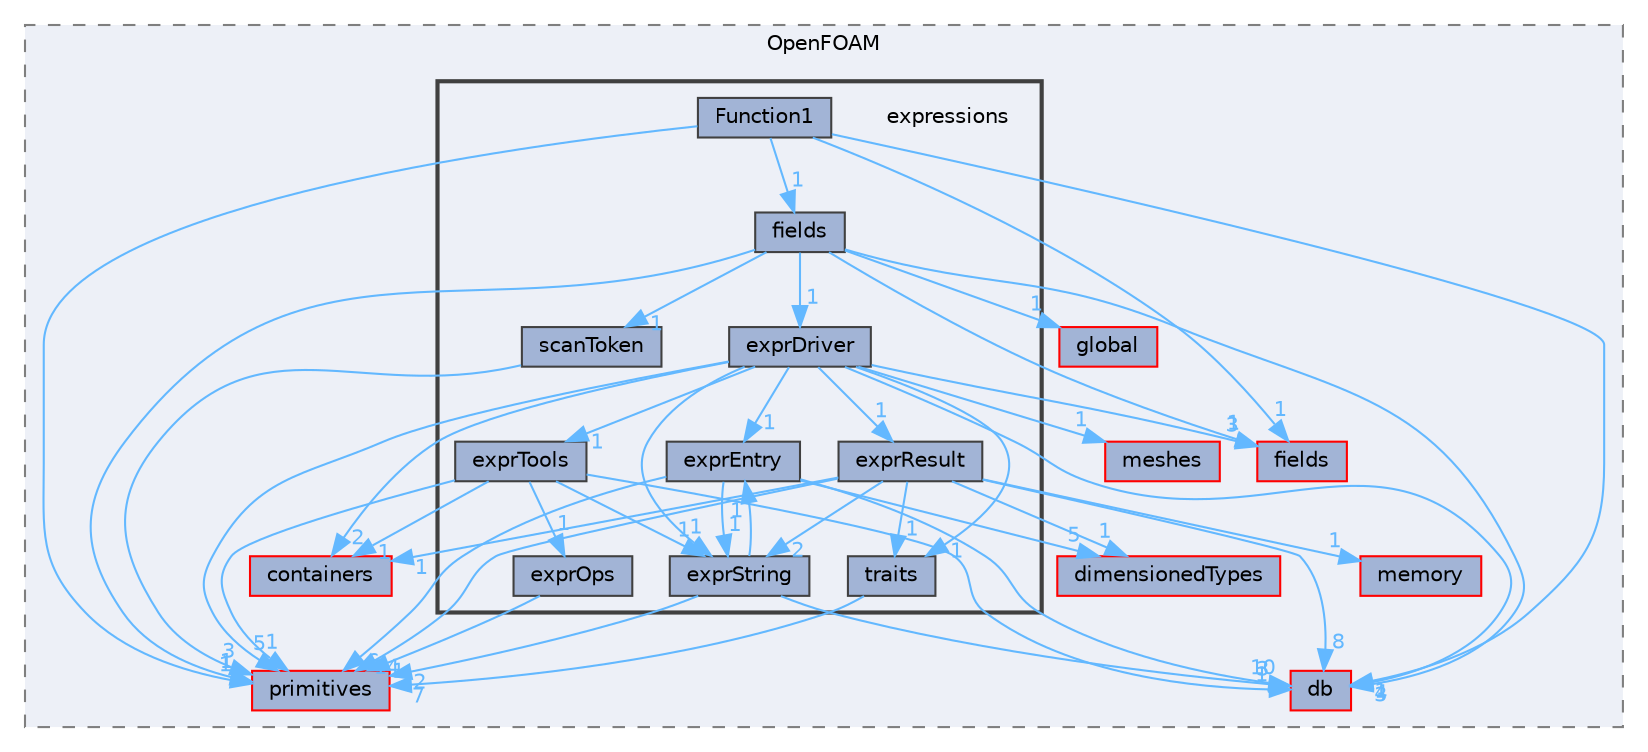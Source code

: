 digraph "src/OpenFOAM/expressions"
{
 // LATEX_PDF_SIZE
  bgcolor="transparent";
  edge [fontname=Helvetica,fontsize=10,labelfontname=Helvetica,labelfontsize=10];
  node [fontname=Helvetica,fontsize=10,shape=box,height=0.2,width=0.4];
  compound=true
  subgraph clusterdir_c5473ff19b20e6ec4dfe5c310b3778a8 {
    graph [ bgcolor="#edf0f7", pencolor="grey50", label="OpenFOAM", fontname=Helvetica,fontsize=10 style="filled,dashed", URL="dir_c5473ff19b20e6ec4dfe5c310b3778a8.html",tooltip=""]
  dir_19d0872053bde092be81d7fe3f56cbf7 [label="containers", fillcolor="#a2b4d6", color="red", style="filled", URL="dir_19d0872053bde092be81d7fe3f56cbf7.html",tooltip=""];
  dir_3e50f45338116b169052b428016851aa [label="primitives", fillcolor="#a2b4d6", color="red", style="filled", URL="dir_3e50f45338116b169052b428016851aa.html",tooltip=""];
  dir_63c634f7a7cfd679ac26c67fb30fc32f [label="db", fillcolor="#a2b4d6", color="red", style="filled", URL="dir_63c634f7a7cfd679ac26c67fb30fc32f.html",tooltip=""];
  dir_962442b8f989d5529fab5e0f0e4ffb74 [label="fields", fillcolor="#a2b4d6", color="red", style="filled", URL="dir_962442b8f989d5529fab5e0f0e4ffb74.html",tooltip=""];
  dir_aa2423979fb45fc41c393a5db370ab21 [label="meshes", fillcolor="#a2b4d6", color="red", style="filled", URL="dir_aa2423979fb45fc41c393a5db370ab21.html",tooltip=""];
  dir_d4979fdf35c07e0caec68718d229a4b4 [label="dimensionedTypes", fillcolor="#a2b4d6", color="red", style="filled", URL="dir_d4979fdf35c07e0caec68718d229a4b4.html",tooltip=""];
  dir_385a22dcc2f7120acb0f1a7a832b3b8d [label="memory", fillcolor="#a2b4d6", color="red", style="filled", URL="dir_385a22dcc2f7120acb0f1a7a832b3b8d.html",tooltip=""];
  dir_8583492183f4d27c76555f8f333dd07b [label="global", fillcolor="#a2b4d6", color="red", style="filled", URL="dir_8583492183f4d27c76555f8f333dd07b.html",tooltip=""];
  subgraph clusterdir_fa8eb60ad2eb9e73026ecc23442a4b28 {
    graph [ bgcolor="#edf0f7", pencolor="grey25", label="", fontname=Helvetica,fontsize=10 style="filled,bold", URL="dir_fa8eb60ad2eb9e73026ecc23442a4b28.html",tooltip=""]
    dir_fa8eb60ad2eb9e73026ecc23442a4b28 [shape=plaintext, label="expressions"];
  dir_71f4122e1929cd839bb42383032dcb3b [label="exprDriver", fillcolor="#a2b4d6", color="grey25", style="filled", URL="dir_71f4122e1929cd839bb42383032dcb3b.html",tooltip=""];
  dir_717b75f27ac67074cba8ef767cf60063 [label="exprEntry", fillcolor="#a2b4d6", color="grey25", style="filled", URL="dir_717b75f27ac67074cba8ef767cf60063.html",tooltip=""];
  dir_e54de5749dbd60a5a5a710f79813a839 [label="exprOps", fillcolor="#a2b4d6", color="grey25", style="filled", URL="dir_e54de5749dbd60a5a5a710f79813a839.html",tooltip=""];
  dir_1b11841e026df121d694f90dd49df13d [label="exprResult", fillcolor="#a2b4d6", color="grey25", style="filled", URL="dir_1b11841e026df121d694f90dd49df13d.html",tooltip=""];
  dir_9e204a2a1909bee6647bf96dcf40010d [label="exprString", fillcolor="#a2b4d6", color="grey25", style="filled", URL="dir_9e204a2a1909bee6647bf96dcf40010d.html",tooltip=""];
  dir_c5eca7044a576a4b35d290bad5d84279 [label="exprTools", fillcolor="#a2b4d6", color="grey25", style="filled", URL="dir_c5eca7044a576a4b35d290bad5d84279.html",tooltip=""];
  dir_137d2379887f71082dca91d86476e8fb [label="fields", fillcolor="#a2b4d6", color="grey25", style="filled", URL="dir_137d2379887f71082dca91d86476e8fb.html",tooltip=""];
  dir_1d345610cb41435714118279c1578ebc [label="Function1", fillcolor="#a2b4d6", color="grey25", style="filled", URL="dir_1d345610cb41435714118279c1578ebc.html",tooltip=""];
  dir_fed4bb2d3cc34f9f16fecef7f293066b [label="scanToken", fillcolor="#a2b4d6", color="grey25", style="filled", URL="dir_fed4bb2d3cc34f9f16fecef7f293066b.html",tooltip=""];
  dir_e8008b2980d4c28b90d48bf4647102ec [label="traits", fillcolor="#a2b4d6", color="grey25", style="filled", URL="dir_e8008b2980d4c28b90d48bf4647102ec.html",tooltip=""];
  }
  }
  dir_71f4122e1929cd839bb42383032dcb3b->dir_19d0872053bde092be81d7fe3f56cbf7 [headlabel="2", labeldistance=1.5 headhref="dir_001205_000669.html" href="dir_001205_000669.html" color="steelblue1" fontcolor="steelblue1"];
  dir_71f4122e1929cd839bb42383032dcb3b->dir_1b11841e026df121d694f90dd49df13d [headlabel="1", labeldistance=1.5 headhref="dir_001205_001211.html" href="dir_001205_001211.html" color="steelblue1" fontcolor="steelblue1"];
  dir_71f4122e1929cd839bb42383032dcb3b->dir_3e50f45338116b169052b428016851aa [headlabel="5", labeldistance=1.5 headhref="dir_001205_003069.html" href="dir_001205_003069.html" color="steelblue1" fontcolor="steelblue1"];
  dir_71f4122e1929cd839bb42383032dcb3b->dir_63c634f7a7cfd679ac26c67fb30fc32f [headlabel="4", labeldistance=1.5 headhref="dir_001205_000817.html" href="dir_001205_000817.html" color="steelblue1" fontcolor="steelblue1"];
  dir_71f4122e1929cd839bb42383032dcb3b->dir_717b75f27ac67074cba8ef767cf60063 [headlabel="1", labeldistance=1.5 headhref="dir_001205_001206.html" href="dir_001205_001206.html" color="steelblue1" fontcolor="steelblue1"];
  dir_71f4122e1929cd839bb42383032dcb3b->dir_962442b8f989d5529fab5e0f0e4ffb74 [headlabel="3", labeldistance=1.5 headhref="dir_001205_001335.html" href="dir_001205_001335.html" color="steelblue1" fontcolor="steelblue1"];
  dir_71f4122e1929cd839bb42383032dcb3b->dir_9e204a2a1909bee6647bf96dcf40010d [headlabel="1", labeldistance=1.5 headhref="dir_001205_001212.html" href="dir_001205_001212.html" color="steelblue1" fontcolor="steelblue1"];
  dir_71f4122e1929cd839bb42383032dcb3b->dir_aa2423979fb45fc41c393a5db370ab21 [headlabel="1", labeldistance=1.5 headhref="dir_001205_002368.html" href="dir_001205_002368.html" color="steelblue1" fontcolor="steelblue1"];
  dir_71f4122e1929cd839bb42383032dcb3b->dir_c5eca7044a576a4b35d290bad5d84279 [headlabel="1", labeldistance=1.5 headhref="dir_001205_001213.html" href="dir_001205_001213.html" color="steelblue1" fontcolor="steelblue1"];
  dir_71f4122e1929cd839bb42383032dcb3b->dir_e8008b2980d4c28b90d48bf4647102ec [headlabel="1", labeldistance=1.5 headhref="dir_001205_004090.html" href="dir_001205_004090.html" color="steelblue1" fontcolor="steelblue1"];
  dir_717b75f27ac67074cba8ef767cf60063->dir_3e50f45338116b169052b428016851aa [headlabel="6", labeldistance=1.5 headhref="dir_001206_003069.html" href="dir_001206_003069.html" color="steelblue1" fontcolor="steelblue1"];
  dir_717b75f27ac67074cba8ef767cf60063->dir_63c634f7a7cfd679ac26c67fb30fc32f [headlabel="10", labeldistance=1.5 headhref="dir_001206_000817.html" href="dir_001206_000817.html" color="steelblue1" fontcolor="steelblue1"];
  dir_717b75f27ac67074cba8ef767cf60063->dir_9e204a2a1909bee6647bf96dcf40010d [headlabel="1", labeldistance=1.5 headhref="dir_001206_001212.html" href="dir_001206_001212.html" color="steelblue1" fontcolor="steelblue1"];
  dir_717b75f27ac67074cba8ef767cf60063->dir_d4979fdf35c07e0caec68718d229a4b4 [headlabel="5", labeldistance=1.5 headhref="dir_001206_000949.html" href="dir_001206_000949.html" color="steelblue1" fontcolor="steelblue1"];
  dir_e54de5749dbd60a5a5a710f79813a839->dir_3e50f45338116b169052b428016851aa [headlabel="1", labeldistance=1.5 headhref="dir_001210_003069.html" href="dir_001210_003069.html" color="steelblue1" fontcolor="steelblue1"];
  dir_1b11841e026df121d694f90dd49df13d->dir_19d0872053bde092be81d7fe3f56cbf7 [headlabel="1", labeldistance=1.5 headhref="dir_001211_000669.html" href="dir_001211_000669.html" color="steelblue1" fontcolor="steelblue1"];
  dir_1b11841e026df121d694f90dd49df13d->dir_385a22dcc2f7120acb0f1a7a832b3b8d [headlabel="1", labeldistance=1.5 headhref="dir_001211_002352.html" href="dir_001211_002352.html" color="steelblue1" fontcolor="steelblue1"];
  dir_1b11841e026df121d694f90dd49df13d->dir_3e50f45338116b169052b428016851aa [headlabel="14", labeldistance=1.5 headhref="dir_001211_003069.html" href="dir_001211_003069.html" color="steelblue1" fontcolor="steelblue1"];
  dir_1b11841e026df121d694f90dd49df13d->dir_63c634f7a7cfd679ac26c67fb30fc32f [headlabel="8", labeldistance=1.5 headhref="dir_001211_000817.html" href="dir_001211_000817.html" color="steelblue1" fontcolor="steelblue1"];
  dir_1b11841e026df121d694f90dd49df13d->dir_9e204a2a1909bee6647bf96dcf40010d [headlabel="2", labeldistance=1.5 headhref="dir_001211_001212.html" href="dir_001211_001212.html" color="steelblue1" fontcolor="steelblue1"];
  dir_1b11841e026df121d694f90dd49df13d->dir_d4979fdf35c07e0caec68718d229a4b4 [headlabel="1", labeldistance=1.5 headhref="dir_001211_000949.html" href="dir_001211_000949.html" color="steelblue1" fontcolor="steelblue1"];
  dir_1b11841e026df121d694f90dd49df13d->dir_e8008b2980d4c28b90d48bf4647102ec [headlabel="1", labeldistance=1.5 headhref="dir_001211_004090.html" href="dir_001211_004090.html" color="steelblue1" fontcolor="steelblue1"];
  dir_9e204a2a1909bee6647bf96dcf40010d->dir_3e50f45338116b169052b428016851aa [headlabel="2", labeldistance=1.5 headhref="dir_001212_003069.html" href="dir_001212_003069.html" color="steelblue1" fontcolor="steelblue1"];
  dir_9e204a2a1909bee6647bf96dcf40010d->dir_63c634f7a7cfd679ac26c67fb30fc32f [headlabel="3", labeldistance=1.5 headhref="dir_001212_000817.html" href="dir_001212_000817.html" color="steelblue1" fontcolor="steelblue1"];
  dir_9e204a2a1909bee6647bf96dcf40010d->dir_717b75f27ac67074cba8ef767cf60063 [headlabel="1", labeldistance=1.5 headhref="dir_001212_001206.html" href="dir_001212_001206.html" color="steelblue1" fontcolor="steelblue1"];
  dir_c5eca7044a576a4b35d290bad5d84279->dir_19d0872053bde092be81d7fe3f56cbf7 [headlabel="1", labeldistance=1.5 headhref="dir_001213_000669.html" href="dir_001213_000669.html" color="steelblue1" fontcolor="steelblue1"];
  dir_c5eca7044a576a4b35d290bad5d84279->dir_3e50f45338116b169052b428016851aa [headlabel="1", labeldistance=1.5 headhref="dir_001213_003069.html" href="dir_001213_003069.html" color="steelblue1" fontcolor="steelblue1"];
  dir_c5eca7044a576a4b35d290bad5d84279->dir_63c634f7a7cfd679ac26c67fb30fc32f [headlabel="1", labeldistance=1.5 headhref="dir_001213_000817.html" href="dir_001213_000817.html" color="steelblue1" fontcolor="steelblue1"];
  dir_c5eca7044a576a4b35d290bad5d84279->dir_9e204a2a1909bee6647bf96dcf40010d [headlabel="1", labeldistance=1.5 headhref="dir_001213_001212.html" href="dir_001213_001212.html" color="steelblue1" fontcolor="steelblue1"];
  dir_c5eca7044a576a4b35d290bad5d84279->dir_e54de5749dbd60a5a5a710f79813a839 [headlabel="1", labeldistance=1.5 headhref="dir_001213_001210.html" href="dir_001213_001210.html" color="steelblue1" fontcolor="steelblue1"];
  dir_137d2379887f71082dca91d86476e8fb->dir_3e50f45338116b169052b428016851aa [headlabel="1", labeldistance=1.5 headhref="dir_001334_003069.html" href="dir_001334_003069.html" color="steelblue1" fontcolor="steelblue1"];
  dir_137d2379887f71082dca91d86476e8fb->dir_63c634f7a7cfd679ac26c67fb30fc32f [headlabel="3", labeldistance=1.5 headhref="dir_001334_000817.html" href="dir_001334_000817.html" color="steelblue1" fontcolor="steelblue1"];
  dir_137d2379887f71082dca91d86476e8fb->dir_71f4122e1929cd839bb42383032dcb3b [headlabel="1", labeldistance=1.5 headhref="dir_001334_001205.html" href="dir_001334_001205.html" color="steelblue1" fontcolor="steelblue1"];
  dir_137d2379887f71082dca91d86476e8fb->dir_8583492183f4d27c76555f8f333dd07b [headlabel="1", labeldistance=1.5 headhref="dir_001334_001645.html" href="dir_001334_001645.html" color="steelblue1" fontcolor="steelblue1"];
  dir_137d2379887f71082dca91d86476e8fb->dir_962442b8f989d5529fab5e0f0e4ffb74 [headlabel="1", labeldistance=1.5 headhref="dir_001334_001335.html" href="dir_001334_001335.html" color="steelblue1" fontcolor="steelblue1"];
  dir_137d2379887f71082dca91d86476e8fb->dir_fed4bb2d3cc34f9f16fecef7f293066b [headlabel="1", labeldistance=1.5 headhref="dir_001334_003425.html" href="dir_001334_003425.html" color="steelblue1" fontcolor="steelblue1"];
  dir_1d345610cb41435714118279c1578ebc->dir_137d2379887f71082dca91d86476e8fb [headlabel="1", labeldistance=1.5 headhref="dir_001506_001334.html" href="dir_001506_001334.html" color="steelblue1" fontcolor="steelblue1"];
  dir_1d345610cb41435714118279c1578ebc->dir_3e50f45338116b169052b428016851aa [headlabel="1", labeldistance=1.5 headhref="dir_001506_003069.html" href="dir_001506_003069.html" color="steelblue1" fontcolor="steelblue1"];
  dir_1d345610cb41435714118279c1578ebc->dir_63c634f7a7cfd679ac26c67fb30fc32f [headlabel="1", labeldistance=1.5 headhref="dir_001506_000817.html" href="dir_001506_000817.html" color="steelblue1" fontcolor="steelblue1"];
  dir_1d345610cb41435714118279c1578ebc->dir_962442b8f989d5529fab5e0f0e4ffb74 [headlabel="1", labeldistance=1.5 headhref="dir_001506_001335.html" href="dir_001506_001335.html" color="steelblue1" fontcolor="steelblue1"];
  dir_fed4bb2d3cc34f9f16fecef7f293066b->dir_3e50f45338116b169052b428016851aa [headlabel="3", labeldistance=1.5 headhref="dir_003425_003069.html" href="dir_003425_003069.html" color="steelblue1" fontcolor="steelblue1"];
  dir_e8008b2980d4c28b90d48bf4647102ec->dir_3e50f45338116b169052b428016851aa [headlabel="7", labeldistance=1.5 headhref="dir_004090_003069.html" href="dir_004090_003069.html" color="steelblue1" fontcolor="steelblue1"];
}
